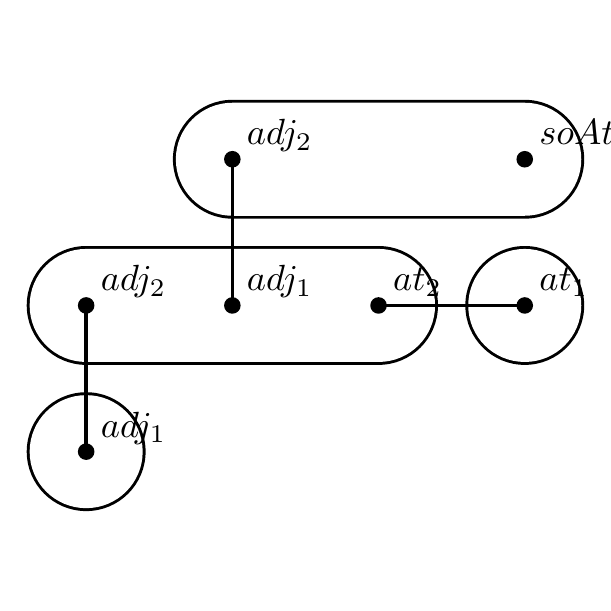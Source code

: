 \begin{pgfpicture}
  \pgfpathrectangle{\pgfpointorigin}{\pgfqpoint{200.0bp}{200.0bp}}
  \pgfusepath{use as bounding box}
  \begin{pgfscope}
    \definecolor{fc}{rgb}{0.0,0.0,0.0}
    \pgfsetfillcolor{fc}
    \pgfsetlinewidth{0.687bp}
    \definecolor{sc}{rgb}{0.0,0.0,0.0}
    \pgfsetstrokecolor{sc}
    \pgfsetmiterjoin
    \pgfsetbuttcap
    \pgfpathqmoveto{73.684bp}{173.684bp}
    \pgfpathqcurveto{62.057bp}{173.684bp}{52.632bp}{164.259bp}{52.632bp}{152.632bp}
    \pgfpathqcurveto{52.632bp}{141.005bp}{62.057bp}{131.579bp}{73.684bp}{131.579bp}
    \pgfpathqlineto{178.947bp}{131.579bp}
    \pgfpathqcurveto{190.574bp}{131.579bp}{200.0bp}{141.005bp}{200.0bp}{152.632bp}
    \pgfpathqcurveto{200.0bp}{164.259bp}{190.574bp}{173.684bp}{178.947bp}{173.684bp}
    \pgfpathqlineto{73.684bp}{173.684bp}
    \pgfpathclose
    \pgfusepathqfillstroke
  \end{pgfscope}
  \begin{pgfscope}
    \definecolor{fc}{rgb}{1.0,1.0,1.0}
    \pgfsetfillcolor{fc}
    \pgfsetlinewidth{0.687bp}
    \definecolor{sc}{rgb}{1.0,1.0,1.0}
    \pgfsetstrokecolor{sc}
    \pgfsetmiterjoin
    \pgfsetbuttcap
    \pgfpathqmoveto{73.684bp}{172.632bp}
    \pgfpathqcurveto{62.639bp}{172.632bp}{53.684bp}{163.677bp}{53.684bp}{152.632bp}
    \pgfpathqcurveto{53.684bp}{141.586bp}{62.639bp}{132.632bp}{73.684bp}{132.632bp}
    \pgfpathqlineto{178.947bp}{132.632bp}
    \pgfpathqcurveto{189.993bp}{132.632bp}{198.947bp}{141.586bp}{198.947bp}{152.632bp}
    \pgfpathqcurveto{198.947bp}{163.677bp}{189.993bp}{172.632bp}{178.947bp}{172.632bp}
    \pgfpathqlineto{73.684bp}{172.632bp}
    \pgfpathclose
    \pgfusepathqfillstroke
  \end{pgfscope}
  \begin{pgfscope}
    \definecolor{fc}{rgb}{0.0,0.0,0.0}
    \pgfsetfillcolor{fc}
    \pgfsetlinewidth{0.687bp}
    \definecolor{sc}{rgb}{0.0,0.0,0.0}
    \pgfsetstrokecolor{sc}
    \pgfsetmiterjoin
    \pgfsetbuttcap
    \pgfpathqmoveto{200.0bp}{100.0bp}
    \pgfpathqcurveto{200.0bp}{111.627bp}{190.574bp}{121.053bp}{178.947bp}{121.053bp}
    \pgfpathqcurveto{167.32bp}{121.053bp}{157.895bp}{111.627bp}{157.895bp}{100.0bp}
    \pgfpathqcurveto{157.895bp}{88.373bp}{167.32bp}{78.947bp}{178.947bp}{78.947bp}
    \pgfpathqcurveto{190.574bp}{78.947bp}{200.0bp}{88.373bp}{200.0bp}{100.0bp}
    \pgfpathclose
    \pgfusepathqfillstroke
  \end{pgfscope}
  \begin{pgfscope}
    \definecolor{fc}{rgb}{1.0,1.0,1.0}
    \pgfsetfillcolor{fc}
    \pgfsetlinewidth{0.687bp}
    \definecolor{sc}{rgb}{1.0,1.0,1.0}
    \pgfsetstrokecolor{sc}
    \pgfsetmiterjoin
    \pgfsetbuttcap
    \pgfpathqmoveto{198.947bp}{100.0bp}
    \pgfpathqcurveto{198.947bp}{111.046bp}{189.993bp}{120.0bp}{178.947bp}{120.0bp}
    \pgfpathqcurveto{167.902bp}{120.0bp}{158.947bp}{111.046bp}{158.947bp}{100.0bp}
    \pgfpathqcurveto{158.947bp}{88.954bp}{167.902bp}{80.0bp}{178.947bp}{80.0bp}
    \pgfpathqcurveto{189.993bp}{80.0bp}{198.947bp}{88.954bp}{198.947bp}{100.0bp}
    \pgfpathclose
    \pgfusepathqfillstroke
  \end{pgfscope}
  \begin{pgfscope}
    \definecolor{fc}{rgb}{0.0,0.0,0.0}
    \pgfsetfillcolor{fc}
    \pgfsetlinewidth{0.687bp}
    \definecolor{sc}{rgb}{0.0,0.0,0.0}
    \pgfsetstrokecolor{sc}
    \pgfsetmiterjoin
    \pgfsetbuttcap
    \pgfpathqmoveto{21.053bp}{121.053bp}
    \pgfpathqcurveto{9.426bp}{121.053bp}{0.0bp}{111.627bp}{0.0bp}{100.0bp}
    \pgfpathqcurveto{0.0bp}{88.373bp}{9.426bp}{78.947bp}{21.053bp}{78.947bp}
    \pgfpathqlineto{73.684bp}{78.947bp}
    \pgfpathqlineto{126.316bp}{78.947bp}
    \pgfpathqcurveto{137.943bp}{78.947bp}{147.368bp}{88.373bp}{147.368bp}{100.0bp}
    \pgfpathqcurveto{147.368bp}{111.627bp}{137.943bp}{121.053bp}{126.316bp}{121.053bp}
    \pgfpathqlineto{73.684bp}{121.053bp}
    \pgfpathqlineto{21.053bp}{121.053bp}
    \pgfpathclose
    \pgfusepathqfillstroke
  \end{pgfscope}
  \begin{pgfscope}
    \definecolor{fc}{rgb}{1.0,1.0,1.0}
    \pgfsetfillcolor{fc}
    \pgfsetlinewidth{0.687bp}
    \definecolor{sc}{rgb}{1.0,1.0,1.0}
    \pgfsetstrokecolor{sc}
    \pgfsetmiterjoin
    \pgfsetbuttcap
    \pgfpathqmoveto{21.053bp}{120.0bp}
    \pgfpathqcurveto{10.007bp}{120.0bp}{1.053bp}{111.046bp}{1.053bp}{100.0bp}
    \pgfpathqcurveto{1.053bp}{88.954bp}{10.007bp}{80.0bp}{21.053bp}{80.0bp}
    \pgfpathqlineto{73.684bp}{80.0bp}
    \pgfpathqlineto{126.316bp}{80.0bp}
    \pgfpathqcurveto{137.362bp}{80.0bp}{146.316bp}{88.954bp}{146.316bp}{100.0bp}
    \pgfpathqcurveto{146.316bp}{111.046bp}{137.362bp}{120.0bp}{126.316bp}{120.0bp}
    \pgfpathqlineto{73.684bp}{120.0bp}
    \pgfpathqlineto{21.053bp}{120.0bp}
    \pgfpathclose
    \pgfusepathqfillstroke
  \end{pgfscope}
  \begin{pgfscope}
    \definecolor{fc}{rgb}{0.0,0.0,0.0}
    \pgfsetfillcolor{fc}
    \pgfsetlinewidth{0.687bp}
    \definecolor{sc}{rgb}{0.0,0.0,0.0}
    \pgfsetstrokecolor{sc}
    \pgfsetmiterjoin
    \pgfsetbuttcap
    \pgfpathqmoveto{42.105bp}{47.368bp}
    \pgfpathqcurveto{42.105bp}{58.995bp}{32.68bp}{68.421bp}{21.053bp}{68.421bp}
    \pgfpathqcurveto{9.426bp}{68.421bp}{0.0bp}{58.995bp}{0.0bp}{47.368bp}
    \pgfpathqcurveto{0.0bp}{35.741bp}{9.426bp}{26.316bp}{21.053bp}{26.316bp}
    \pgfpathqcurveto{32.68bp}{26.316bp}{42.105bp}{35.741bp}{42.105bp}{47.368bp}
    \pgfpathclose
    \pgfusepathqfillstroke
  \end{pgfscope}
  \begin{pgfscope}
    \definecolor{fc}{rgb}{1.0,1.0,1.0}
    \pgfsetfillcolor{fc}
    \pgfsetlinewidth{0.687bp}
    \definecolor{sc}{rgb}{1.0,1.0,1.0}
    \pgfsetstrokecolor{sc}
    \pgfsetmiterjoin
    \pgfsetbuttcap
    \pgfpathqmoveto{41.053bp}{47.368bp}
    \pgfpathqcurveto{41.053bp}{58.414bp}{32.098bp}{67.368bp}{21.053bp}{67.368bp}
    \pgfpathqcurveto{10.007bp}{67.368bp}{1.053bp}{58.414bp}{1.053bp}{47.368bp}
    \pgfpathqcurveto{1.053bp}{36.323bp}{10.007bp}{27.368bp}{21.053bp}{27.368bp}
    \pgfpathqcurveto{32.098bp}{27.368bp}{41.053bp}{36.323bp}{41.053bp}{47.368bp}
    \pgfpathclose
    \pgfusepathqfillstroke
  \end{pgfscope}
  \begin{pgfscope}
    \definecolor{fc}{rgb}{0.0,0.0,0.0}
    \pgfsetfillcolor{fc}
    \pgftransformcm{1.0}{0.0}{0.0}{1.0}{\pgfqpoint{184.21bp}{157.895bp}}
    \pgftransformscale{1.316}
    \pgftext[base,left]{$soAt_1$}
  \end{pgfscope}
  \begin{pgfscope}
    \definecolor{fc}{rgb}{0.0,0.0,0.0}
    \pgfsetfillcolor{fc}
    \pgfsetlinewidth{0.687bp}
    \definecolor{sc}{rgb}{0.0,0.0,0.0}
    \pgfsetstrokecolor{sc}
    \pgfsetmiterjoin
    \pgfsetbuttcap
    \pgfpathqmoveto{181.579bp}{152.632bp}
    \pgfpathqcurveto{181.579bp}{154.085bp}{180.401bp}{155.263bp}{178.947bp}{155.263bp}
    \pgfpathqcurveto{177.494bp}{155.263bp}{176.316bp}{154.085bp}{176.316bp}{152.632bp}
    \pgfpathqcurveto{176.316bp}{151.178bp}{177.494bp}{150.0bp}{178.947bp}{150.0bp}
    \pgfpathqcurveto{180.401bp}{150.0bp}{181.579bp}{151.178bp}{181.579bp}{152.632bp}
    \pgfpathclose
    \pgfusepathqfillstroke
  \end{pgfscope}
  \begin{pgfscope}
    \definecolor{fc}{rgb}{0.0,0.0,0.0}
    \pgfsetfillcolor{fc}
    \pgftransformcm{1.0}{0.0}{0.0}{1.0}{\pgfqpoint{131.579bp}{105.263bp}}
    \pgftransformscale{1.316}
    \pgftext[base,left]{$at_2$}
  \end{pgfscope}
  \begin{pgfscope}
    \definecolor{fc}{rgb}{0.0,0.0,0.0}
    \pgfsetfillcolor{fc}
    \pgfsetlinewidth{0.687bp}
    \definecolor{sc}{rgb}{0.0,0.0,0.0}
    \pgfsetstrokecolor{sc}
    \pgfsetmiterjoin
    \pgfsetbuttcap
    \pgfpathqmoveto{128.947bp}{100.0bp}
    \pgfpathqcurveto{128.947bp}{101.453bp}{127.769bp}{102.632bp}{126.316bp}{102.632bp}
    \pgfpathqcurveto{124.862bp}{102.632bp}{123.684bp}{101.453bp}{123.684bp}{100.0bp}
    \pgfpathqcurveto{123.684bp}{98.547bp}{124.862bp}{97.368bp}{126.316bp}{97.368bp}
    \pgfpathqcurveto{127.769bp}{97.368bp}{128.947bp}{98.547bp}{128.947bp}{100.0bp}
    \pgfpathclose
    \pgfusepathqfillstroke
  \end{pgfscope}
  \begin{pgfscope}
    \definecolor{fc}{rgb}{0.0,0.0,0.0}
    \pgfsetfillcolor{fc}
    \pgftransformcm{1.0}{0.0}{0.0}{1.0}{\pgfqpoint{184.21bp}{105.263bp}}
    \pgftransformscale{1.316}
    \pgftext[base,left]{$at_1$}
  \end{pgfscope}
  \begin{pgfscope}
    \definecolor{fc}{rgb}{0.0,0.0,0.0}
    \pgfsetfillcolor{fc}
    \pgfsetlinewidth{0.687bp}
    \definecolor{sc}{rgb}{0.0,0.0,0.0}
    \pgfsetstrokecolor{sc}
    \pgfsetmiterjoin
    \pgfsetbuttcap
    \pgfpathqmoveto{181.579bp}{100.0bp}
    \pgfpathqcurveto{181.579bp}{101.453bp}{180.401bp}{102.632bp}{178.947bp}{102.632bp}
    \pgfpathqcurveto{177.494bp}{102.632bp}{176.316bp}{101.453bp}{176.316bp}{100.0bp}
    \pgfpathqcurveto{176.316bp}{98.547bp}{177.494bp}{97.368bp}{178.947bp}{97.368bp}
    \pgfpathqcurveto{180.401bp}{97.368bp}{181.579bp}{98.547bp}{181.579bp}{100.0bp}
    \pgfpathclose
    \pgfusepathqfillstroke
  \end{pgfscope}
  \begin{pgfscope}
    \pgfsetlinewidth{1.288bp}
    \definecolor{sc}{rgb}{0.0,0.0,0.0}
    \pgfsetstrokecolor{sc}
    \pgfsetmiterjoin
    \pgfsetbuttcap
    \pgfpathqmoveto{178.947bp}{100.0bp}
    \pgfpathqlineto{126.316bp}{100.0bp}
    \pgfusepathqstroke
  \end{pgfscope}
  \begin{pgfscope}
    \definecolor{fc}{rgb}{0.0,0.0,0.0}
    \pgfsetfillcolor{fc}
    \pgfusepathqfill
  \end{pgfscope}
  \begin{pgfscope}
    \definecolor{fc}{rgb}{0.0,0.0,0.0}
    \pgfsetfillcolor{fc}
    \pgfusepathqfill
  \end{pgfscope}
  \begin{pgfscope}
    \definecolor{fc}{rgb}{0.0,0.0,0.0}
    \pgfsetfillcolor{fc}
    \pgfusepathqfill
  \end{pgfscope}
  \begin{pgfscope}
    \definecolor{fc}{rgb}{0.0,0.0,0.0}
    \pgfsetfillcolor{fc}
    \pgfusepathqfill
  \end{pgfscope}
  \begin{pgfscope}
    \definecolor{fc}{rgb}{0.0,0.0,0.0}
    \pgfsetfillcolor{fc}
    \pgftransformcm{1.0}{0.0}{0.0}{1.0}{\pgfqpoint{78.947bp}{157.895bp}}
    \pgftransformscale{1.316}
    \pgftext[base,left]{$adj_2$}
  \end{pgfscope}
  \begin{pgfscope}
    \definecolor{fc}{rgb}{0.0,0.0,0.0}
    \pgfsetfillcolor{fc}
    \pgfsetlinewidth{0.687bp}
    \definecolor{sc}{rgb}{0.0,0.0,0.0}
    \pgfsetstrokecolor{sc}
    \pgfsetmiterjoin
    \pgfsetbuttcap
    \pgfpathqmoveto{76.316bp}{152.632bp}
    \pgfpathqcurveto{76.316bp}{154.085bp}{75.138bp}{155.263bp}{73.684bp}{155.263bp}
    \pgfpathqcurveto{72.231bp}{155.263bp}{71.053bp}{154.085bp}{71.053bp}{152.632bp}
    \pgfpathqcurveto{71.053bp}{151.178bp}{72.231bp}{150.0bp}{73.684bp}{150.0bp}
    \pgfpathqcurveto{75.138bp}{150.0bp}{76.316bp}{151.178bp}{76.316bp}{152.632bp}
    \pgfpathclose
    \pgfusepathqfillstroke
  \end{pgfscope}
  \begin{pgfscope}
    \definecolor{fc}{rgb}{0.0,0.0,0.0}
    \pgfsetfillcolor{fc}
    \pgftransformcm{1.0}{0.0}{0.0}{1.0}{\pgfqpoint{78.947bp}{105.263bp}}
    \pgftransformscale{1.316}
    \pgftext[base,left]{$adj_1$}
  \end{pgfscope}
  \begin{pgfscope}
    \definecolor{fc}{rgb}{0.0,0.0,0.0}
    \pgfsetfillcolor{fc}
    \pgfsetlinewidth{0.687bp}
    \definecolor{sc}{rgb}{0.0,0.0,0.0}
    \pgfsetstrokecolor{sc}
    \pgfsetmiterjoin
    \pgfsetbuttcap
    \pgfpathqmoveto{76.316bp}{100.0bp}
    \pgfpathqcurveto{76.316bp}{101.453bp}{75.138bp}{102.632bp}{73.684bp}{102.632bp}
    \pgfpathqcurveto{72.231bp}{102.632bp}{71.053bp}{101.453bp}{71.053bp}{100.0bp}
    \pgfpathqcurveto{71.053bp}{98.547bp}{72.231bp}{97.368bp}{73.684bp}{97.368bp}
    \pgfpathqcurveto{75.138bp}{97.368bp}{76.316bp}{98.547bp}{76.316bp}{100.0bp}
    \pgfpathclose
    \pgfusepathqfillstroke
  \end{pgfscope}
  \begin{pgfscope}
    \pgfsetlinewidth{1.288bp}
    \definecolor{sc}{rgb}{0.0,0.0,0.0}
    \pgfsetstrokecolor{sc}
    \pgfsetmiterjoin
    \pgfsetbuttcap
    \pgfpathqmoveto{73.684bp}{100.0bp}
    \pgfpathqlineto{73.684bp}{152.632bp}
    \pgfusepathqstroke
  \end{pgfscope}
  \begin{pgfscope}
    \definecolor{fc}{rgb}{0.0,0.0,0.0}
    \pgfsetfillcolor{fc}
    \pgfusepathqfill
  \end{pgfscope}
  \begin{pgfscope}
    \definecolor{fc}{rgb}{0.0,0.0,0.0}
    \pgfsetfillcolor{fc}
    \pgfusepathqfill
  \end{pgfscope}
  \begin{pgfscope}
    \definecolor{fc}{rgb}{0.0,0.0,0.0}
    \pgfsetfillcolor{fc}
    \pgfusepathqfill
  \end{pgfscope}
  \begin{pgfscope}
    \definecolor{fc}{rgb}{0.0,0.0,0.0}
    \pgfsetfillcolor{fc}
    \pgfusepathqfill
  \end{pgfscope}
  \begin{pgfscope}
    \definecolor{fc}{rgb}{0.0,0.0,0.0}
    \pgfsetfillcolor{fc}
    \pgftransformcm{1.0}{0.0}{0.0}{1.0}{\pgfqpoint{26.316bp}{105.263bp}}
    \pgftransformscale{1.316}
    \pgftext[base,left]{$adj_2$}
  \end{pgfscope}
  \begin{pgfscope}
    \definecolor{fc}{rgb}{0.0,0.0,0.0}
    \pgfsetfillcolor{fc}
    \pgfsetlinewidth{0.687bp}
    \definecolor{sc}{rgb}{0.0,0.0,0.0}
    \pgfsetstrokecolor{sc}
    \pgfsetmiterjoin
    \pgfsetbuttcap
    \pgfpathqmoveto{23.684bp}{100.0bp}
    \pgfpathqcurveto{23.684bp}{101.453bp}{22.506bp}{102.632bp}{21.053bp}{102.632bp}
    \pgfpathqcurveto{19.599bp}{102.632bp}{18.421bp}{101.453bp}{18.421bp}{100.0bp}
    \pgfpathqcurveto{18.421bp}{98.547bp}{19.599bp}{97.368bp}{21.053bp}{97.368bp}
    \pgfpathqcurveto{22.506bp}{97.368bp}{23.684bp}{98.547bp}{23.684bp}{100.0bp}
    \pgfpathclose
    \pgfusepathqfillstroke
  \end{pgfscope}
  \begin{pgfscope}
    \definecolor{fc}{rgb}{0.0,0.0,0.0}
    \pgfsetfillcolor{fc}
    \pgftransformcm{1.0}{0.0}{0.0}{1.0}{\pgfqpoint{26.316bp}{52.632bp}}
    \pgftransformscale{1.316}
    \pgftext[base,left]{$adj_1$}
  \end{pgfscope}
  \begin{pgfscope}
    \definecolor{fc}{rgb}{0.0,0.0,0.0}
    \pgfsetfillcolor{fc}
    \pgfsetlinewidth{0.687bp}
    \definecolor{sc}{rgb}{0.0,0.0,0.0}
    \pgfsetstrokecolor{sc}
    \pgfsetmiterjoin
    \pgfsetbuttcap
    \pgfpathqmoveto{23.684bp}{47.368bp}
    \pgfpathqcurveto{23.684bp}{48.822bp}{22.506bp}{50.0bp}{21.053bp}{50.0bp}
    \pgfpathqcurveto{19.599bp}{50.0bp}{18.421bp}{48.822bp}{18.421bp}{47.368bp}
    \pgfpathqcurveto{18.421bp}{45.915bp}{19.599bp}{44.737bp}{21.053bp}{44.737bp}
    \pgfpathqcurveto{22.506bp}{44.737bp}{23.684bp}{45.915bp}{23.684bp}{47.368bp}
    \pgfpathclose
    \pgfusepathqfillstroke
  \end{pgfscope}
  \begin{pgfscope}
    \pgfsetlinewidth{1.288bp}
    \definecolor{sc}{rgb}{0.0,0.0,0.0}
    \pgfsetstrokecolor{sc}
    \pgfsetmiterjoin
    \pgfsetbuttcap
    \pgfpathqmoveto{21.053bp}{47.368bp}
    \pgfpathqlineto{21.053bp}{100.0bp}
    \pgfusepathqstroke
  \end{pgfscope}
  \begin{pgfscope}
    \definecolor{fc}{rgb}{0.0,0.0,0.0}
    \pgfsetfillcolor{fc}
    \pgfusepathqfill
  \end{pgfscope}
  \begin{pgfscope}
    \definecolor{fc}{rgb}{0.0,0.0,0.0}
    \pgfsetfillcolor{fc}
    \pgfusepathqfill
  \end{pgfscope}
  \begin{pgfscope}
    \definecolor{fc}{rgb}{0.0,0.0,0.0}
    \pgfsetfillcolor{fc}
    \pgfusepathqfill
  \end{pgfscope}
  \begin{pgfscope}
    \definecolor{fc}{rgb}{0.0,0.0,0.0}
    \pgfsetfillcolor{fc}
    \pgfusepathqfill
  \end{pgfscope}
\end{pgfpicture}
